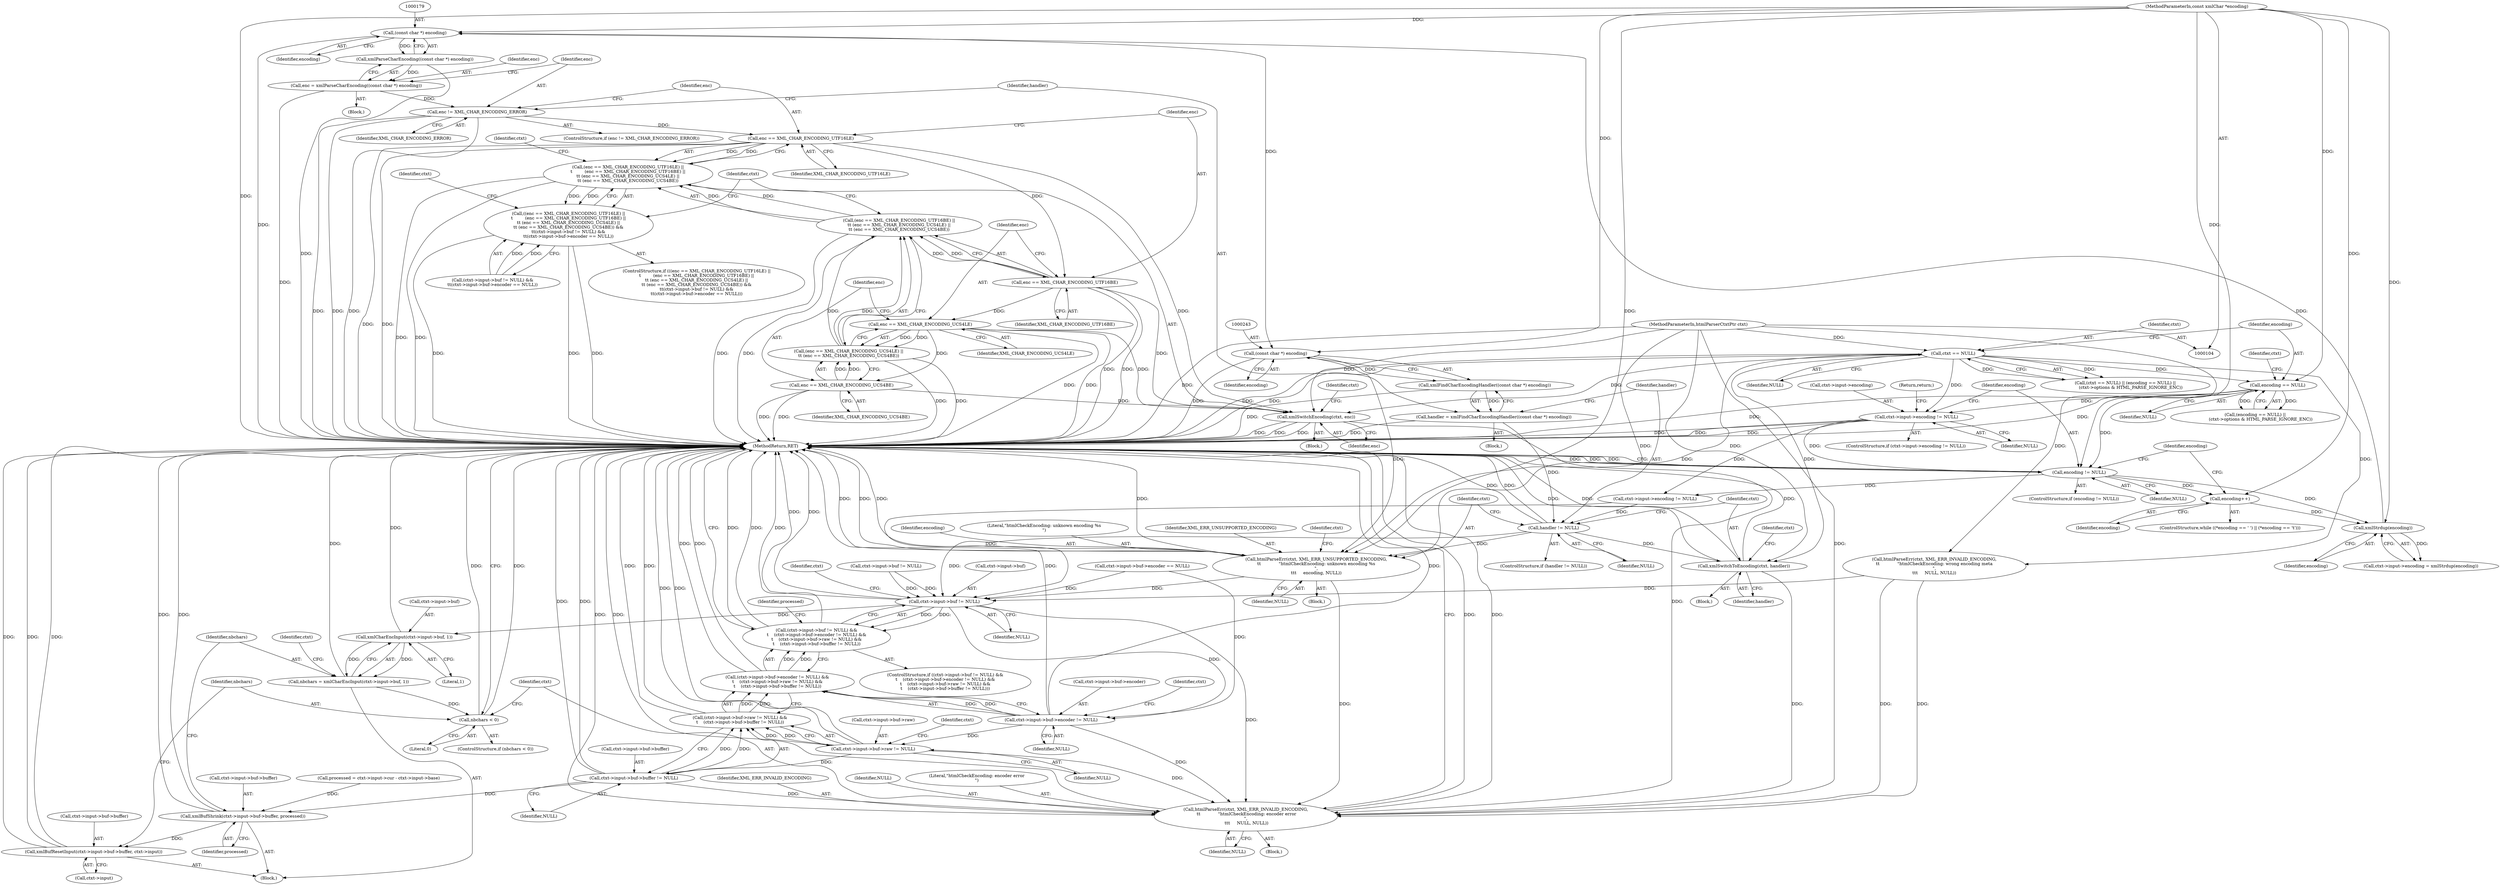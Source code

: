 digraph "0_Chrome_ee86799b2b90cd65e31a42e65fef44c58691285d@pointer" {
"1000178" [label="(Call,(const char *) encoding)"];
"1000173" [label="(Call,xmlStrdup(encoding))"];
"1000133" [label="(Call,encoding != NULL)"];
"1000114" [label="(Call,encoding == NULL)"];
"1000106" [label="(MethodParameterIn,const xmlChar *encoding)"];
"1000110" [label="(Call,ctxt == NULL)"];
"1000105" [label="(MethodParameterIn,htmlParserCtxtPtr ctxt)"];
"1000124" [label="(Call,ctxt->input->encoding != NULL)"];
"1000149" [label="(Call,encoding++)"];
"1000177" [label="(Call,xmlParseCharEncoding((const char *) encoding))"];
"1000175" [label="(Call,enc = xmlParseCharEncoding((const char *) encoding))"];
"1000182" [label="(Call,enc != XML_CHAR_ENCODING_ERROR)"];
"1000189" [label="(Call,enc == XML_CHAR_ENCODING_UTF16LE)"];
"1000188" [label="(Call,(enc == XML_CHAR_ENCODING_UTF16LE) ||\n\t         (enc == XML_CHAR_ENCODING_UTF16BE) ||\n\t\t (enc == XML_CHAR_ENCODING_UCS4LE) ||\n\t\t (enc == XML_CHAR_ENCODING_UCS4BE))"];
"1000187" [label="(Call,((enc == XML_CHAR_ENCODING_UTF16LE) ||\n\t         (enc == XML_CHAR_ENCODING_UTF16BE) ||\n\t\t (enc == XML_CHAR_ENCODING_UCS4LE) ||\n\t\t (enc == XML_CHAR_ENCODING_UCS4BE)) &&\n\t\t(ctxt->input->buf != NULL) &&\n\t\t(ctxt->input->buf->encoder == NULL))"];
"1000193" [label="(Call,enc == XML_CHAR_ENCODING_UTF16BE)"];
"1000192" [label="(Call,(enc == XML_CHAR_ENCODING_UTF16BE) ||\n\t\t (enc == XML_CHAR_ENCODING_UCS4LE) ||\n\t\t (enc == XML_CHAR_ENCODING_UCS4BE))"];
"1000197" [label="(Call,enc == XML_CHAR_ENCODING_UCS4LE)"];
"1000196" [label="(Call,(enc == XML_CHAR_ENCODING_UCS4LE) ||\n\t\t (enc == XML_CHAR_ENCODING_UCS4BE))"];
"1000200" [label="(Call,enc == XML_CHAR_ENCODING_UCS4BE)"];
"1000229" [label="(Call,xmlSwitchEncoding(ctxt, enc))"];
"1000354" [label="(Call,htmlParseErr(ctxt, XML_ERR_INVALID_ENCODING,\n \t\t             \"htmlCheckEncoding: encoder error\n\",\n \t\t\t     NULL, NULL))"];
"1000242" [label="(Call,(const char *) encoding)"];
"1000241" [label="(Call,xmlFindCharEncodingHandler((const char *) encoding))"];
"1000239" [label="(Call,handler = xmlFindCharEncodingHandler((const char *) encoding))"];
"1000246" [label="(Call,handler != NULL)"];
"1000250" [label="(Call,xmlSwitchToEncoding(ctxt, handler))"];
"1000260" [label="(Call,htmlParseErr(ctxt, XML_ERR_UNSUPPORTED_ENCODING,\n\t\t             \"htmlCheckEncoding: unknown encoding %s\n\",\n\t\t\t     encoding, NULL))"];
"1000268" [label="(Call,ctxt->input->buf != NULL)"];
"1000267" [label="(Call,(ctxt->input->buf != NULL) &&\n\t    (ctxt->input->buf->encoder != NULL) &&\n\t    (ctxt->input->buf->raw != NULL) &&\n\t    (ctxt->input->buf->buffer != NULL))"];
"1000276" [label="(Call,ctxt->input->buf->encoder != NULL)"];
"1000275" [label="(Call,(ctxt->input->buf->encoder != NULL) &&\n\t    (ctxt->input->buf->raw != NULL) &&\n\t    (ctxt->input->buf->buffer != NULL))"];
"1000286" [label="(Call,ctxt->input->buf->raw != NULL)"];
"1000285" [label="(Call,(ctxt->input->buf->raw != NULL) &&\n\t    (ctxt->input->buf->buffer != NULL))"];
"1000295" [label="(Call,ctxt->input->buf->buffer != NULL)"];
"1000320" [label="(Call,xmlBufShrink(ctxt->input->buf->buffer, processed))"];
"1000338" [label="(Call,xmlBufResetInput(ctxt->input->buf->buffer, ctxt->input))"];
"1000331" [label="(Call,xmlCharEncInput(ctxt->input->buf, 1))"];
"1000329" [label="(Call,nbchars = xmlCharEncInput(ctxt->input->buf, 1))"];
"1000350" [label="(Call,nbchars < 0)"];
"1000177" [label="(Call,xmlParseCharEncoding((const char *) encoding))"];
"1000241" [label="(Call,xmlFindCharEncodingHandler((const char *) encoding))"];
"1000112" [label="(Identifier,NULL)"];
"1000231" [label="(Identifier,enc)"];
"1000269" [label="(Call,ctxt->input->buf)"];
"1000229" [label="(Call,xmlSwitchEncoding(ctxt, enc))"];
"1000355" [label="(Identifier,ctxt)"];
"1000114" [label="(Call,encoding == NULL)"];
"1000321" [label="(Call,ctxt->input->buf->buffer)"];
"1000200" [label="(Call,enc == XML_CHAR_ENCODING_UCS4BE)"];
"1000222" [label="(Identifier,ctxt)"];
"1000332" [label="(Call,ctxt->input->buf)"];
"1000284" [label="(Identifier,NULL)"];
"1000152" [label="(Call,ctxt->input->encoding != NULL)"];
"1000266" [label="(ControlStructure,if ((ctxt->input->buf != NULL) &&\n\t    (ctxt->input->buf->encoder != NULL) &&\n\t    (ctxt->input->buf->raw != NULL) &&\n\t    (ctxt->input->buf->buffer != NULL)))"];
"1000207" [label="(Identifier,ctxt)"];
"1000249" [label="(Block,)"];
"1000262" [label="(Identifier,XML_ERR_UNSUPPORTED_ENCODING)"];
"1000133" [label="(Call,encoding != NULL)"];
"1000331" [label="(Call,xmlCharEncInput(ctxt->input->buf, 1))"];
"1000178" [label="(Call,(const char *) encoding)"];
"1000199" [label="(Identifier,XML_CHAR_ENCODING_UCS4LE)"];
"1000246" [label="(Call,handler != NULL)"];
"1000149" [label="(Call,encoding++)"];
"1000188" [label="(Call,(enc == XML_CHAR_ENCODING_UTF16LE) ||\n\t         (enc == XML_CHAR_ENCODING_UTF16BE) ||\n\t\t (enc == XML_CHAR_ENCODING_UCS4LE) ||\n\t\t (enc == XML_CHAR_ENCODING_UCS4BE))"];
"1000123" [label="(ControlStructure,if (ctxt->input->encoding != NULL))"];
"1000134" [label="(Identifier,encoding)"];
"1000228" [label="(Block,)"];
"1000132" [label="(ControlStructure,if (encoding != NULL))"];
"1000259" [label="(Block,)"];
"1000337" [label="(Literal,1)"];
"1000234" [label="(Identifier,ctxt)"];
"1000356" [label="(Identifier,XML_ERR_INVALID_ENCODING)"];
"1000124" [label="(Call,ctxt->input->encoding != NULL)"];
"1000271" [label="(Identifier,ctxt)"];
"1000275" [label="(Call,(ctxt->input->buf->encoder != NULL) &&\n\t    (ctxt->input->buf->raw != NULL) &&\n\t    (ctxt->input->buf->buffer != NULL))"];
"1000328" [label="(Identifier,processed)"];
"1000242" [label="(Call,(const char *) encoding)"];
"1000176" [label="(Identifier,enc)"];
"1000230" [label="(Identifier,ctxt)"];
"1000280" [label="(Identifier,ctxt)"];
"1000195" [label="(Identifier,XML_CHAR_ENCODING_UTF16BE)"];
"1000116" [label="(Identifier,NULL)"];
"1000245" [label="(ControlStructure,if (handler != NULL))"];
"1000329" [label="(Call,nbchars = xmlCharEncInput(ctxt->input->buf, 1))"];
"1000180" [label="(Identifier,encoding)"];
"1000125" [label="(Call,ctxt->input->encoding)"];
"1000303" [label="(Identifier,NULL)"];
"1000173" [label="(Call,xmlStrdup(encoding))"];
"1000203" [label="(Call,(ctxt->input->buf != NULL) &&\n\t\t(ctxt->input->buf->encoder == NULL))"];
"1000352" [label="(Literal,0)"];
"1000287" [label="(Call,ctxt->input->buf->raw)"];
"1000244" [label="(Identifier,encoding)"];
"1000131" [label="(Return,return;)"];
"1000264" [label="(Identifier,encoding)"];
"1000190" [label="(Identifier,enc)"];
"1000261" [label="(Identifier,ctxt)"];
"1000358" [label="(Identifier,NULL)"];
"1000202" [label="(Identifier,XML_CHAR_ENCODING_UCS4BE)"];
"1000304" [label="(Block,)"];
"1000143" [label="(Identifier,encoding)"];
"1000308" [label="(Identifier,processed)"];
"1000130" [label="(Identifier,NULL)"];
"1000285" [label="(Call,(ctxt->input->buf->raw != NULL) &&\n\t    (ctxt->input->buf->buffer != NULL))"];
"1000247" [label="(Identifier,handler)"];
"1000184" [label="(Identifier,XML_CHAR_ENCODING_ERROR)"];
"1000238" [label="(Block,)"];
"1000175" [label="(Call,enc = xmlParseCharEncoding((const char *) encoding))"];
"1000277" [label="(Call,ctxt->input->buf->encoder)"];
"1000250" [label="(Call,xmlSwitchToEncoding(ctxt, handler))"];
"1000268" [label="(Call,ctxt->input->buf != NULL)"];
"1000191" [label="(Identifier,XML_CHAR_ENCODING_UTF16LE)"];
"1000106" [label="(MethodParameterIn,const xmlChar *encoding)"];
"1000260" [label="(Call,htmlParseErr(ctxt, XML_ERR_UNSUPPORTED_ENCODING,\n\t\t             \"htmlCheckEncoding: unknown encoding %s\n\",\n\t\t\t     encoding, NULL))"];
"1000139" [label="(ControlStructure,while ((*encoding == ' ') || (*encoding == '\t')))"];
"1000183" [label="(Identifier,enc)"];
"1000174" [label="(Identifier,encoding)"];
"1000251" [label="(Identifier,ctxt)"];
"1000307" [label="(Call,processed = ctxt->input->cur - ctxt->input->base)"];
"1000192" [label="(Call,(enc == XML_CHAR_ENCODING_UTF16BE) ||\n\t\t (enc == XML_CHAR_ENCODING_UCS4LE) ||\n\t\t (enc == XML_CHAR_ENCODING_UCS4BE))"];
"1000198" [label="(Identifier,enc)"];
"1000186" [label="(ControlStructure,if (((enc == XML_CHAR_ENCODING_UTF16LE) ||\n\t         (enc == XML_CHAR_ENCODING_UTF16BE) ||\n\t\t (enc == XML_CHAR_ENCODING_UCS4LE) ||\n\t\t (enc == XML_CHAR_ENCODING_UCS4BE)) &&\n\t\t(ctxt->input->buf != NULL) &&\n\t\t(ctxt->input->buf->encoder == NULL)))"];
"1000109" [label="(Call,(ctxt == NULL) || (encoding == NULL) ||\n        (ctxt->options & HTML_PARSE_IGNORE_ENC))"];
"1000110" [label="(Call,ctxt == NULL)"];
"1000193" [label="(Call,enc == XML_CHAR_ENCODING_UTF16BE)"];
"1000330" [label="(Identifier,nbchars)"];
"1000267" [label="(Call,(ctxt->input->buf != NULL) &&\n\t    (ctxt->input->buf->encoder != NULL) &&\n\t    (ctxt->input->buf->raw != NULL) &&\n\t    (ctxt->input->buf->buffer != NULL))"];
"1000339" [label="(Call,ctxt->input->buf->buffer)"];
"1000167" [label="(Call,ctxt->input->encoding = xmlStrdup(encoding))"];
"1000295" [label="(Call,ctxt->input->buf->buffer != NULL)"];
"1000351" [label="(Identifier,nbchars)"];
"1000360" [label="(MethodReturn,RET)"];
"1000265" [label="(Identifier,NULL)"];
"1000204" [label="(Call,ctxt->input->buf != NULL)"];
"1000350" [label="(Call,nbchars < 0)"];
"1000135" [label="(Identifier,NULL)"];
"1000201" [label="(Identifier,enc)"];
"1000189" [label="(Call,enc == XML_CHAR_ENCODING_UTF16LE)"];
"1000182" [label="(Call,enc != XML_CHAR_ENCODING_ERROR)"];
"1000290" [label="(Identifier,ctxt)"];
"1000349" [label="(ControlStructure,if (nbchars < 0))"];
"1000346" [label="(Call,ctxt->input)"];
"1000197" [label="(Call,enc == XML_CHAR_ENCODING_UCS4LE)"];
"1000276" [label="(Call,ctxt->input->buf->encoder != NULL)"];
"1000357" [label="(Literal,\"htmlCheckEncoding: encoder error\n\")"];
"1000299" [label="(Identifier,ctxt)"];
"1000113" [label="(Call,(encoding == NULL) ||\n        (ctxt->options & HTML_PARSE_IGNORE_ENC))"];
"1000296" [label="(Call,ctxt->input->buf->buffer)"];
"1000263" [label="(Literal,\"htmlCheckEncoding: unknown encoding %s\n\")"];
"1000194" [label="(Identifier,enc)"];
"1000274" [label="(Identifier,NULL)"];
"1000111" [label="(Identifier,ctxt)"];
"1000187" [label="(Call,((enc == XML_CHAR_ENCODING_UTF16LE) ||\n\t         (enc == XML_CHAR_ENCODING_UTF16BE) ||\n\t\t (enc == XML_CHAR_ENCODING_UCS4LE) ||\n\t\t (enc == XML_CHAR_ENCODING_UCS4BE)) &&\n\t\t(ctxt->input->buf != NULL) &&\n\t\t(ctxt->input->buf->encoder == NULL))"];
"1000248" [label="(Identifier,NULL)"];
"1000286" [label="(Call,ctxt->input->buf->raw != NULL)"];
"1000252" [label="(Identifier,handler)"];
"1000221" [label="(Call,htmlParseErr(ctxt, XML_ERR_INVALID_ENCODING,\n\t\t             \"htmlCheckEncoding: wrong encoding meta\n\",\n\t\t\t     NULL, NULL))"];
"1000354" [label="(Call,htmlParseErr(ctxt, XML_ERR_INVALID_ENCODING,\n \t\t             \"htmlCheckEncoding: encoder error\n\",\n \t\t\t     NULL, NULL))"];
"1000294" [label="(Identifier,NULL)"];
"1000338" [label="(Call,xmlBufResetInput(ctxt->input->buf->buffer, ctxt->input))"];
"1000342" [label="(Identifier,ctxt)"];
"1000181" [label="(ControlStructure,if (enc != XML_CHAR_ENCODING_ERROR))"];
"1000150" [label="(Identifier,encoding)"];
"1000136" [label="(Block,)"];
"1000115" [label="(Identifier,encoding)"];
"1000240" [label="(Identifier,handler)"];
"1000105" [label="(MethodParameterIn,htmlParserCtxtPtr ctxt)"];
"1000359" [label="(Identifier,NULL)"];
"1000353" [label="(Block,)"];
"1000196" [label="(Call,(enc == XML_CHAR_ENCODING_UCS4LE) ||\n\t\t (enc == XML_CHAR_ENCODING_UCS4BE))"];
"1000320" [label="(Call,xmlBufShrink(ctxt->input->buf->buffer, processed))"];
"1000255" [label="(Identifier,ctxt)"];
"1000119" [label="(Identifier,ctxt)"];
"1000211" [label="(Call,ctxt->input->buf->encoder == NULL)"];
"1000239" [label="(Call,handler = xmlFindCharEncodingHandler((const char *) encoding))"];
"1000178" -> "1000177"  [label="AST: "];
"1000178" -> "1000180"  [label="CFG: "];
"1000179" -> "1000178"  [label="AST: "];
"1000180" -> "1000178"  [label="AST: "];
"1000177" -> "1000178"  [label="CFG: "];
"1000178" -> "1000360"  [label="DDG: "];
"1000178" -> "1000177"  [label="DDG: "];
"1000173" -> "1000178"  [label="DDG: "];
"1000106" -> "1000178"  [label="DDG: "];
"1000178" -> "1000242"  [label="DDG: "];
"1000173" -> "1000167"  [label="AST: "];
"1000173" -> "1000174"  [label="CFG: "];
"1000174" -> "1000173"  [label="AST: "];
"1000167" -> "1000173"  [label="CFG: "];
"1000173" -> "1000167"  [label="DDG: "];
"1000133" -> "1000173"  [label="DDG: "];
"1000149" -> "1000173"  [label="DDG: "];
"1000106" -> "1000173"  [label="DDG: "];
"1000133" -> "1000132"  [label="AST: "];
"1000133" -> "1000135"  [label="CFG: "];
"1000134" -> "1000133"  [label="AST: "];
"1000135" -> "1000133"  [label="AST: "];
"1000143" -> "1000133"  [label="CFG: "];
"1000360" -> "1000133"  [label="CFG: "];
"1000133" -> "1000360"  [label="DDG: "];
"1000133" -> "1000360"  [label="DDG: "];
"1000133" -> "1000360"  [label="DDG: "];
"1000114" -> "1000133"  [label="DDG: "];
"1000106" -> "1000133"  [label="DDG: "];
"1000124" -> "1000133"  [label="DDG: "];
"1000133" -> "1000149"  [label="DDG: "];
"1000133" -> "1000152"  [label="DDG: "];
"1000114" -> "1000113"  [label="AST: "];
"1000114" -> "1000116"  [label="CFG: "];
"1000115" -> "1000114"  [label="AST: "];
"1000116" -> "1000114"  [label="AST: "];
"1000119" -> "1000114"  [label="CFG: "];
"1000113" -> "1000114"  [label="CFG: "];
"1000114" -> "1000360"  [label="DDG: "];
"1000114" -> "1000360"  [label="DDG: "];
"1000114" -> "1000113"  [label="DDG: "];
"1000114" -> "1000113"  [label="DDG: "];
"1000106" -> "1000114"  [label="DDG: "];
"1000110" -> "1000114"  [label="DDG: "];
"1000114" -> "1000124"  [label="DDG: "];
"1000106" -> "1000104"  [label="AST: "];
"1000106" -> "1000360"  [label="DDG: "];
"1000106" -> "1000149"  [label="DDG: "];
"1000106" -> "1000242"  [label="DDG: "];
"1000106" -> "1000260"  [label="DDG: "];
"1000110" -> "1000109"  [label="AST: "];
"1000110" -> "1000112"  [label="CFG: "];
"1000111" -> "1000110"  [label="AST: "];
"1000112" -> "1000110"  [label="AST: "];
"1000115" -> "1000110"  [label="CFG: "];
"1000109" -> "1000110"  [label="CFG: "];
"1000110" -> "1000360"  [label="DDG: "];
"1000110" -> "1000360"  [label="DDG: "];
"1000110" -> "1000109"  [label="DDG: "];
"1000110" -> "1000109"  [label="DDG: "];
"1000105" -> "1000110"  [label="DDG: "];
"1000110" -> "1000124"  [label="DDG: "];
"1000110" -> "1000221"  [label="DDG: "];
"1000110" -> "1000229"  [label="DDG: "];
"1000110" -> "1000250"  [label="DDG: "];
"1000110" -> "1000260"  [label="DDG: "];
"1000105" -> "1000104"  [label="AST: "];
"1000105" -> "1000360"  [label="DDG: "];
"1000105" -> "1000221"  [label="DDG: "];
"1000105" -> "1000229"  [label="DDG: "];
"1000105" -> "1000250"  [label="DDG: "];
"1000105" -> "1000260"  [label="DDG: "];
"1000105" -> "1000354"  [label="DDG: "];
"1000124" -> "1000123"  [label="AST: "];
"1000124" -> "1000130"  [label="CFG: "];
"1000125" -> "1000124"  [label="AST: "];
"1000130" -> "1000124"  [label="AST: "];
"1000131" -> "1000124"  [label="CFG: "];
"1000134" -> "1000124"  [label="CFG: "];
"1000124" -> "1000360"  [label="DDG: "];
"1000124" -> "1000360"  [label="DDG: "];
"1000124" -> "1000360"  [label="DDG: "];
"1000124" -> "1000152"  [label="DDG: "];
"1000149" -> "1000139"  [label="AST: "];
"1000149" -> "1000150"  [label="CFG: "];
"1000150" -> "1000149"  [label="AST: "];
"1000143" -> "1000149"  [label="CFG: "];
"1000177" -> "1000175"  [label="AST: "];
"1000175" -> "1000177"  [label="CFG: "];
"1000177" -> "1000360"  [label="DDG: "];
"1000177" -> "1000175"  [label="DDG: "];
"1000175" -> "1000136"  [label="AST: "];
"1000176" -> "1000175"  [label="AST: "];
"1000183" -> "1000175"  [label="CFG: "];
"1000175" -> "1000360"  [label="DDG: "];
"1000175" -> "1000182"  [label="DDG: "];
"1000182" -> "1000181"  [label="AST: "];
"1000182" -> "1000184"  [label="CFG: "];
"1000183" -> "1000182"  [label="AST: "];
"1000184" -> "1000182"  [label="AST: "];
"1000190" -> "1000182"  [label="CFG: "];
"1000240" -> "1000182"  [label="CFG: "];
"1000182" -> "1000360"  [label="DDG: "];
"1000182" -> "1000360"  [label="DDG: "];
"1000182" -> "1000360"  [label="DDG: "];
"1000182" -> "1000189"  [label="DDG: "];
"1000189" -> "1000188"  [label="AST: "];
"1000189" -> "1000191"  [label="CFG: "];
"1000190" -> "1000189"  [label="AST: "];
"1000191" -> "1000189"  [label="AST: "];
"1000194" -> "1000189"  [label="CFG: "];
"1000188" -> "1000189"  [label="CFG: "];
"1000189" -> "1000360"  [label="DDG: "];
"1000189" -> "1000360"  [label="DDG: "];
"1000189" -> "1000188"  [label="DDG: "];
"1000189" -> "1000188"  [label="DDG: "];
"1000189" -> "1000193"  [label="DDG: "];
"1000189" -> "1000229"  [label="DDG: "];
"1000188" -> "1000187"  [label="AST: "];
"1000188" -> "1000192"  [label="CFG: "];
"1000192" -> "1000188"  [label="AST: "];
"1000207" -> "1000188"  [label="CFG: "];
"1000187" -> "1000188"  [label="CFG: "];
"1000188" -> "1000360"  [label="DDG: "];
"1000188" -> "1000360"  [label="DDG: "];
"1000188" -> "1000187"  [label="DDG: "];
"1000188" -> "1000187"  [label="DDG: "];
"1000192" -> "1000188"  [label="DDG: "];
"1000192" -> "1000188"  [label="DDG: "];
"1000187" -> "1000186"  [label="AST: "];
"1000187" -> "1000203"  [label="CFG: "];
"1000203" -> "1000187"  [label="AST: "];
"1000222" -> "1000187"  [label="CFG: "];
"1000230" -> "1000187"  [label="CFG: "];
"1000187" -> "1000360"  [label="DDG: "];
"1000187" -> "1000360"  [label="DDG: "];
"1000187" -> "1000360"  [label="DDG: "];
"1000203" -> "1000187"  [label="DDG: "];
"1000203" -> "1000187"  [label="DDG: "];
"1000193" -> "1000192"  [label="AST: "];
"1000193" -> "1000195"  [label="CFG: "];
"1000194" -> "1000193"  [label="AST: "];
"1000195" -> "1000193"  [label="AST: "];
"1000198" -> "1000193"  [label="CFG: "];
"1000192" -> "1000193"  [label="CFG: "];
"1000193" -> "1000360"  [label="DDG: "];
"1000193" -> "1000360"  [label="DDG: "];
"1000193" -> "1000192"  [label="DDG: "];
"1000193" -> "1000192"  [label="DDG: "];
"1000193" -> "1000197"  [label="DDG: "];
"1000193" -> "1000229"  [label="DDG: "];
"1000192" -> "1000196"  [label="CFG: "];
"1000196" -> "1000192"  [label="AST: "];
"1000192" -> "1000360"  [label="DDG: "];
"1000192" -> "1000360"  [label="DDG: "];
"1000196" -> "1000192"  [label="DDG: "];
"1000196" -> "1000192"  [label="DDG: "];
"1000197" -> "1000196"  [label="AST: "];
"1000197" -> "1000199"  [label="CFG: "];
"1000198" -> "1000197"  [label="AST: "];
"1000199" -> "1000197"  [label="AST: "];
"1000201" -> "1000197"  [label="CFG: "];
"1000196" -> "1000197"  [label="CFG: "];
"1000197" -> "1000360"  [label="DDG: "];
"1000197" -> "1000360"  [label="DDG: "];
"1000197" -> "1000196"  [label="DDG: "];
"1000197" -> "1000196"  [label="DDG: "];
"1000197" -> "1000200"  [label="DDG: "];
"1000197" -> "1000229"  [label="DDG: "];
"1000196" -> "1000200"  [label="CFG: "];
"1000200" -> "1000196"  [label="AST: "];
"1000196" -> "1000360"  [label="DDG: "];
"1000196" -> "1000360"  [label="DDG: "];
"1000200" -> "1000196"  [label="DDG: "];
"1000200" -> "1000196"  [label="DDG: "];
"1000200" -> "1000202"  [label="CFG: "];
"1000201" -> "1000200"  [label="AST: "];
"1000202" -> "1000200"  [label="AST: "];
"1000200" -> "1000360"  [label="DDG: "];
"1000200" -> "1000360"  [label="DDG: "];
"1000200" -> "1000229"  [label="DDG: "];
"1000229" -> "1000228"  [label="AST: "];
"1000229" -> "1000231"  [label="CFG: "];
"1000230" -> "1000229"  [label="AST: "];
"1000231" -> "1000229"  [label="AST: "];
"1000234" -> "1000229"  [label="CFG: "];
"1000229" -> "1000360"  [label="DDG: "];
"1000229" -> "1000360"  [label="DDG: "];
"1000229" -> "1000360"  [label="DDG: "];
"1000229" -> "1000354"  [label="DDG: "];
"1000354" -> "1000353"  [label="AST: "];
"1000354" -> "1000359"  [label="CFG: "];
"1000355" -> "1000354"  [label="AST: "];
"1000356" -> "1000354"  [label="AST: "];
"1000357" -> "1000354"  [label="AST: "];
"1000358" -> "1000354"  [label="AST: "];
"1000359" -> "1000354"  [label="AST: "];
"1000360" -> "1000354"  [label="CFG: "];
"1000354" -> "1000360"  [label="DDG: "];
"1000354" -> "1000360"  [label="DDG: "];
"1000354" -> "1000360"  [label="DDG: "];
"1000354" -> "1000360"  [label="DDG: "];
"1000250" -> "1000354"  [label="DDG: "];
"1000221" -> "1000354"  [label="DDG: "];
"1000221" -> "1000354"  [label="DDG: "];
"1000260" -> "1000354"  [label="DDG: "];
"1000295" -> "1000354"  [label="DDG: "];
"1000268" -> "1000354"  [label="DDG: "];
"1000276" -> "1000354"  [label="DDG: "];
"1000286" -> "1000354"  [label="DDG: "];
"1000242" -> "1000241"  [label="AST: "];
"1000242" -> "1000244"  [label="CFG: "];
"1000243" -> "1000242"  [label="AST: "];
"1000244" -> "1000242"  [label="AST: "];
"1000241" -> "1000242"  [label="CFG: "];
"1000242" -> "1000360"  [label="DDG: "];
"1000242" -> "1000241"  [label="DDG: "];
"1000242" -> "1000260"  [label="DDG: "];
"1000241" -> "1000239"  [label="AST: "];
"1000239" -> "1000241"  [label="CFG: "];
"1000241" -> "1000360"  [label="DDG: "];
"1000241" -> "1000239"  [label="DDG: "];
"1000239" -> "1000238"  [label="AST: "];
"1000240" -> "1000239"  [label="AST: "];
"1000247" -> "1000239"  [label="CFG: "];
"1000239" -> "1000360"  [label="DDG: "];
"1000239" -> "1000246"  [label="DDG: "];
"1000246" -> "1000245"  [label="AST: "];
"1000246" -> "1000248"  [label="CFG: "];
"1000247" -> "1000246"  [label="AST: "];
"1000248" -> "1000246"  [label="AST: "];
"1000251" -> "1000246"  [label="CFG: "];
"1000261" -> "1000246"  [label="CFG: "];
"1000246" -> "1000360"  [label="DDG: "];
"1000246" -> "1000360"  [label="DDG: "];
"1000152" -> "1000246"  [label="DDG: "];
"1000246" -> "1000250"  [label="DDG: "];
"1000246" -> "1000260"  [label="DDG: "];
"1000246" -> "1000268"  [label="DDG: "];
"1000250" -> "1000249"  [label="AST: "];
"1000250" -> "1000252"  [label="CFG: "];
"1000251" -> "1000250"  [label="AST: "];
"1000252" -> "1000250"  [label="AST: "];
"1000255" -> "1000250"  [label="CFG: "];
"1000250" -> "1000360"  [label="DDG: "];
"1000250" -> "1000360"  [label="DDG: "];
"1000250" -> "1000360"  [label="DDG: "];
"1000260" -> "1000259"  [label="AST: "];
"1000260" -> "1000265"  [label="CFG: "];
"1000261" -> "1000260"  [label="AST: "];
"1000262" -> "1000260"  [label="AST: "];
"1000263" -> "1000260"  [label="AST: "];
"1000264" -> "1000260"  [label="AST: "];
"1000265" -> "1000260"  [label="AST: "];
"1000271" -> "1000260"  [label="CFG: "];
"1000260" -> "1000360"  [label="DDG: "];
"1000260" -> "1000360"  [label="DDG: "];
"1000260" -> "1000360"  [label="DDG: "];
"1000260" -> "1000360"  [label="DDG: "];
"1000260" -> "1000268"  [label="DDG: "];
"1000268" -> "1000267"  [label="AST: "];
"1000268" -> "1000274"  [label="CFG: "];
"1000269" -> "1000268"  [label="AST: "];
"1000274" -> "1000268"  [label="AST: "];
"1000280" -> "1000268"  [label="CFG: "];
"1000267" -> "1000268"  [label="CFG: "];
"1000268" -> "1000360"  [label="DDG: "];
"1000268" -> "1000360"  [label="DDG: "];
"1000268" -> "1000267"  [label="DDG: "];
"1000268" -> "1000267"  [label="DDG: "];
"1000204" -> "1000268"  [label="DDG: "];
"1000204" -> "1000268"  [label="DDG: "];
"1000221" -> "1000268"  [label="DDG: "];
"1000152" -> "1000268"  [label="DDG: "];
"1000211" -> "1000268"  [label="DDG: "];
"1000268" -> "1000276"  [label="DDG: "];
"1000268" -> "1000331"  [label="DDG: "];
"1000267" -> "1000266"  [label="AST: "];
"1000267" -> "1000275"  [label="CFG: "];
"1000275" -> "1000267"  [label="AST: "];
"1000308" -> "1000267"  [label="CFG: "];
"1000360" -> "1000267"  [label="CFG: "];
"1000267" -> "1000360"  [label="DDG: "];
"1000267" -> "1000360"  [label="DDG: "];
"1000267" -> "1000360"  [label="DDG: "];
"1000275" -> "1000267"  [label="DDG: "];
"1000275" -> "1000267"  [label="DDG: "];
"1000276" -> "1000275"  [label="AST: "];
"1000276" -> "1000284"  [label="CFG: "];
"1000277" -> "1000276"  [label="AST: "];
"1000284" -> "1000276"  [label="AST: "];
"1000290" -> "1000276"  [label="CFG: "];
"1000275" -> "1000276"  [label="CFG: "];
"1000276" -> "1000360"  [label="DDG: "];
"1000276" -> "1000360"  [label="DDG: "];
"1000276" -> "1000275"  [label="DDG: "];
"1000276" -> "1000275"  [label="DDG: "];
"1000211" -> "1000276"  [label="DDG: "];
"1000276" -> "1000286"  [label="DDG: "];
"1000275" -> "1000285"  [label="CFG: "];
"1000285" -> "1000275"  [label="AST: "];
"1000275" -> "1000360"  [label="DDG: "];
"1000275" -> "1000360"  [label="DDG: "];
"1000285" -> "1000275"  [label="DDG: "];
"1000285" -> "1000275"  [label="DDG: "];
"1000286" -> "1000285"  [label="AST: "];
"1000286" -> "1000294"  [label="CFG: "];
"1000287" -> "1000286"  [label="AST: "];
"1000294" -> "1000286"  [label="AST: "];
"1000299" -> "1000286"  [label="CFG: "];
"1000285" -> "1000286"  [label="CFG: "];
"1000286" -> "1000360"  [label="DDG: "];
"1000286" -> "1000360"  [label="DDG: "];
"1000286" -> "1000285"  [label="DDG: "];
"1000286" -> "1000285"  [label="DDG: "];
"1000286" -> "1000295"  [label="DDG: "];
"1000285" -> "1000295"  [label="CFG: "];
"1000295" -> "1000285"  [label="AST: "];
"1000285" -> "1000360"  [label="DDG: "];
"1000285" -> "1000360"  [label="DDG: "];
"1000295" -> "1000285"  [label="DDG: "];
"1000295" -> "1000285"  [label="DDG: "];
"1000295" -> "1000303"  [label="CFG: "];
"1000296" -> "1000295"  [label="AST: "];
"1000303" -> "1000295"  [label="AST: "];
"1000295" -> "1000360"  [label="DDG: "];
"1000295" -> "1000360"  [label="DDG: "];
"1000295" -> "1000320"  [label="DDG: "];
"1000320" -> "1000304"  [label="AST: "];
"1000320" -> "1000328"  [label="CFG: "];
"1000321" -> "1000320"  [label="AST: "];
"1000328" -> "1000320"  [label="AST: "];
"1000330" -> "1000320"  [label="CFG: "];
"1000320" -> "1000360"  [label="DDG: "];
"1000320" -> "1000360"  [label="DDG: "];
"1000307" -> "1000320"  [label="DDG: "];
"1000320" -> "1000338"  [label="DDG: "];
"1000338" -> "1000304"  [label="AST: "];
"1000338" -> "1000346"  [label="CFG: "];
"1000339" -> "1000338"  [label="AST: "];
"1000346" -> "1000338"  [label="AST: "];
"1000351" -> "1000338"  [label="CFG: "];
"1000338" -> "1000360"  [label="DDG: "];
"1000338" -> "1000360"  [label="DDG: "];
"1000338" -> "1000360"  [label="DDG: "];
"1000331" -> "1000329"  [label="AST: "];
"1000331" -> "1000337"  [label="CFG: "];
"1000332" -> "1000331"  [label="AST: "];
"1000337" -> "1000331"  [label="AST: "];
"1000329" -> "1000331"  [label="CFG: "];
"1000331" -> "1000360"  [label="DDG: "];
"1000331" -> "1000329"  [label="DDG: "];
"1000331" -> "1000329"  [label="DDG: "];
"1000329" -> "1000304"  [label="AST: "];
"1000330" -> "1000329"  [label="AST: "];
"1000342" -> "1000329"  [label="CFG: "];
"1000329" -> "1000360"  [label="DDG: "];
"1000329" -> "1000350"  [label="DDG: "];
"1000350" -> "1000349"  [label="AST: "];
"1000350" -> "1000352"  [label="CFG: "];
"1000351" -> "1000350"  [label="AST: "];
"1000352" -> "1000350"  [label="AST: "];
"1000355" -> "1000350"  [label="CFG: "];
"1000360" -> "1000350"  [label="CFG: "];
"1000350" -> "1000360"  [label="DDG: "];
"1000350" -> "1000360"  [label="DDG: "];
}
